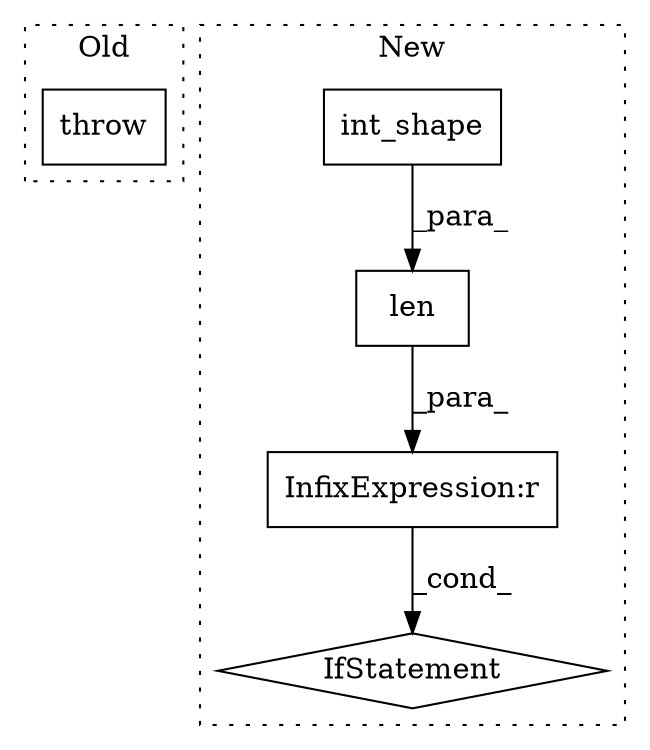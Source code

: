 digraph G {
subgraph cluster0 {
1 [label="throw" a="53" s="90086" l="6" shape="box"];
label = "Old";
style="dotted";
}
subgraph cluster1 {
2 [label="int_shape" a="32" s="90109,90120" l="10,1" shape="box"];
3 [label="len" a="32" s="90105,90121" l="4,1" shape="box"];
4 [label="InfixExpression:r" a="27" s="90122" l="4" shape="box"];
5 [label="IfStatement" a="25" s="90099,90164" l="4,2" shape="diamond"];
label = "New";
style="dotted";
}
2 -> 3 [label="_para_"];
3 -> 4 [label="_para_"];
4 -> 5 [label="_cond_"];
}